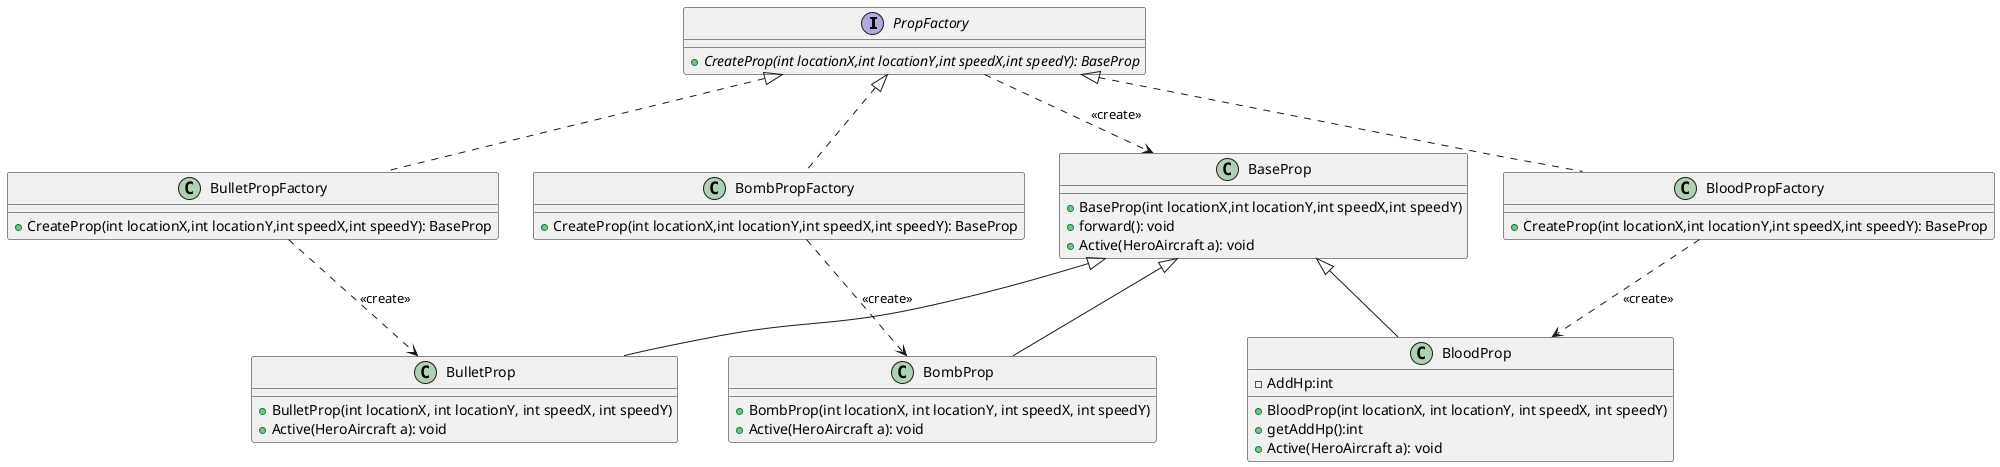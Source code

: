 @startuml

interface PropFactory {
    + {abstract} CreateProp(int locationX,int locationY,int speedX,int speedY): BaseProp
}

class BulletPropFactory {
    + CreateProp(int locationX,int locationY,int speedX,int speedY): BaseProp
}

class BombPropFactory {
    + CreateProp(int locationX,int locationY,int speedX,int speedY): BaseProp
}

class BloodPropFactory {
    + CreateProp(int locationX,int locationY,int speedX,int speedY): BaseProp
}

class BaseProp {
    + BaseProp(int locationX,int locationY,int speedX,int speedY)
    + forward(): void
    + Active(HeroAircraft a): void
}

class BloodProp {
    - AddHp:int
    + BloodProp(int locationX, int locationY, int speedX, int speedY)
    + getAddHp():int
    + Active(HeroAircraft a): void
}
class BombProp {
    + BombProp(int locationX, int locationY, int speedX, int speedY)
    + Active(HeroAircraft a): void
}
class BulletProp {
    + BulletProp(int locationX, int locationY, int speedX, int speedY)
    + Active(HeroAircraft a): void
}
BaseProp <|-- BombProp
BaseProp <|-- BloodProp
BaseProp <|-- BulletProp



PropFactory <|.. BulletPropFactory
PropFactory <|.. BombPropFactory
PropFactory <|.. BloodPropFactory

PropFactory ..> BaseProp : <<create>>
BloodPropFactory ..> BloodProp : <<create>>
BulletPropFactory ..> BulletProp : <<create>>
BombPropFactory ..> BombProp : <<create>>

@enduml
